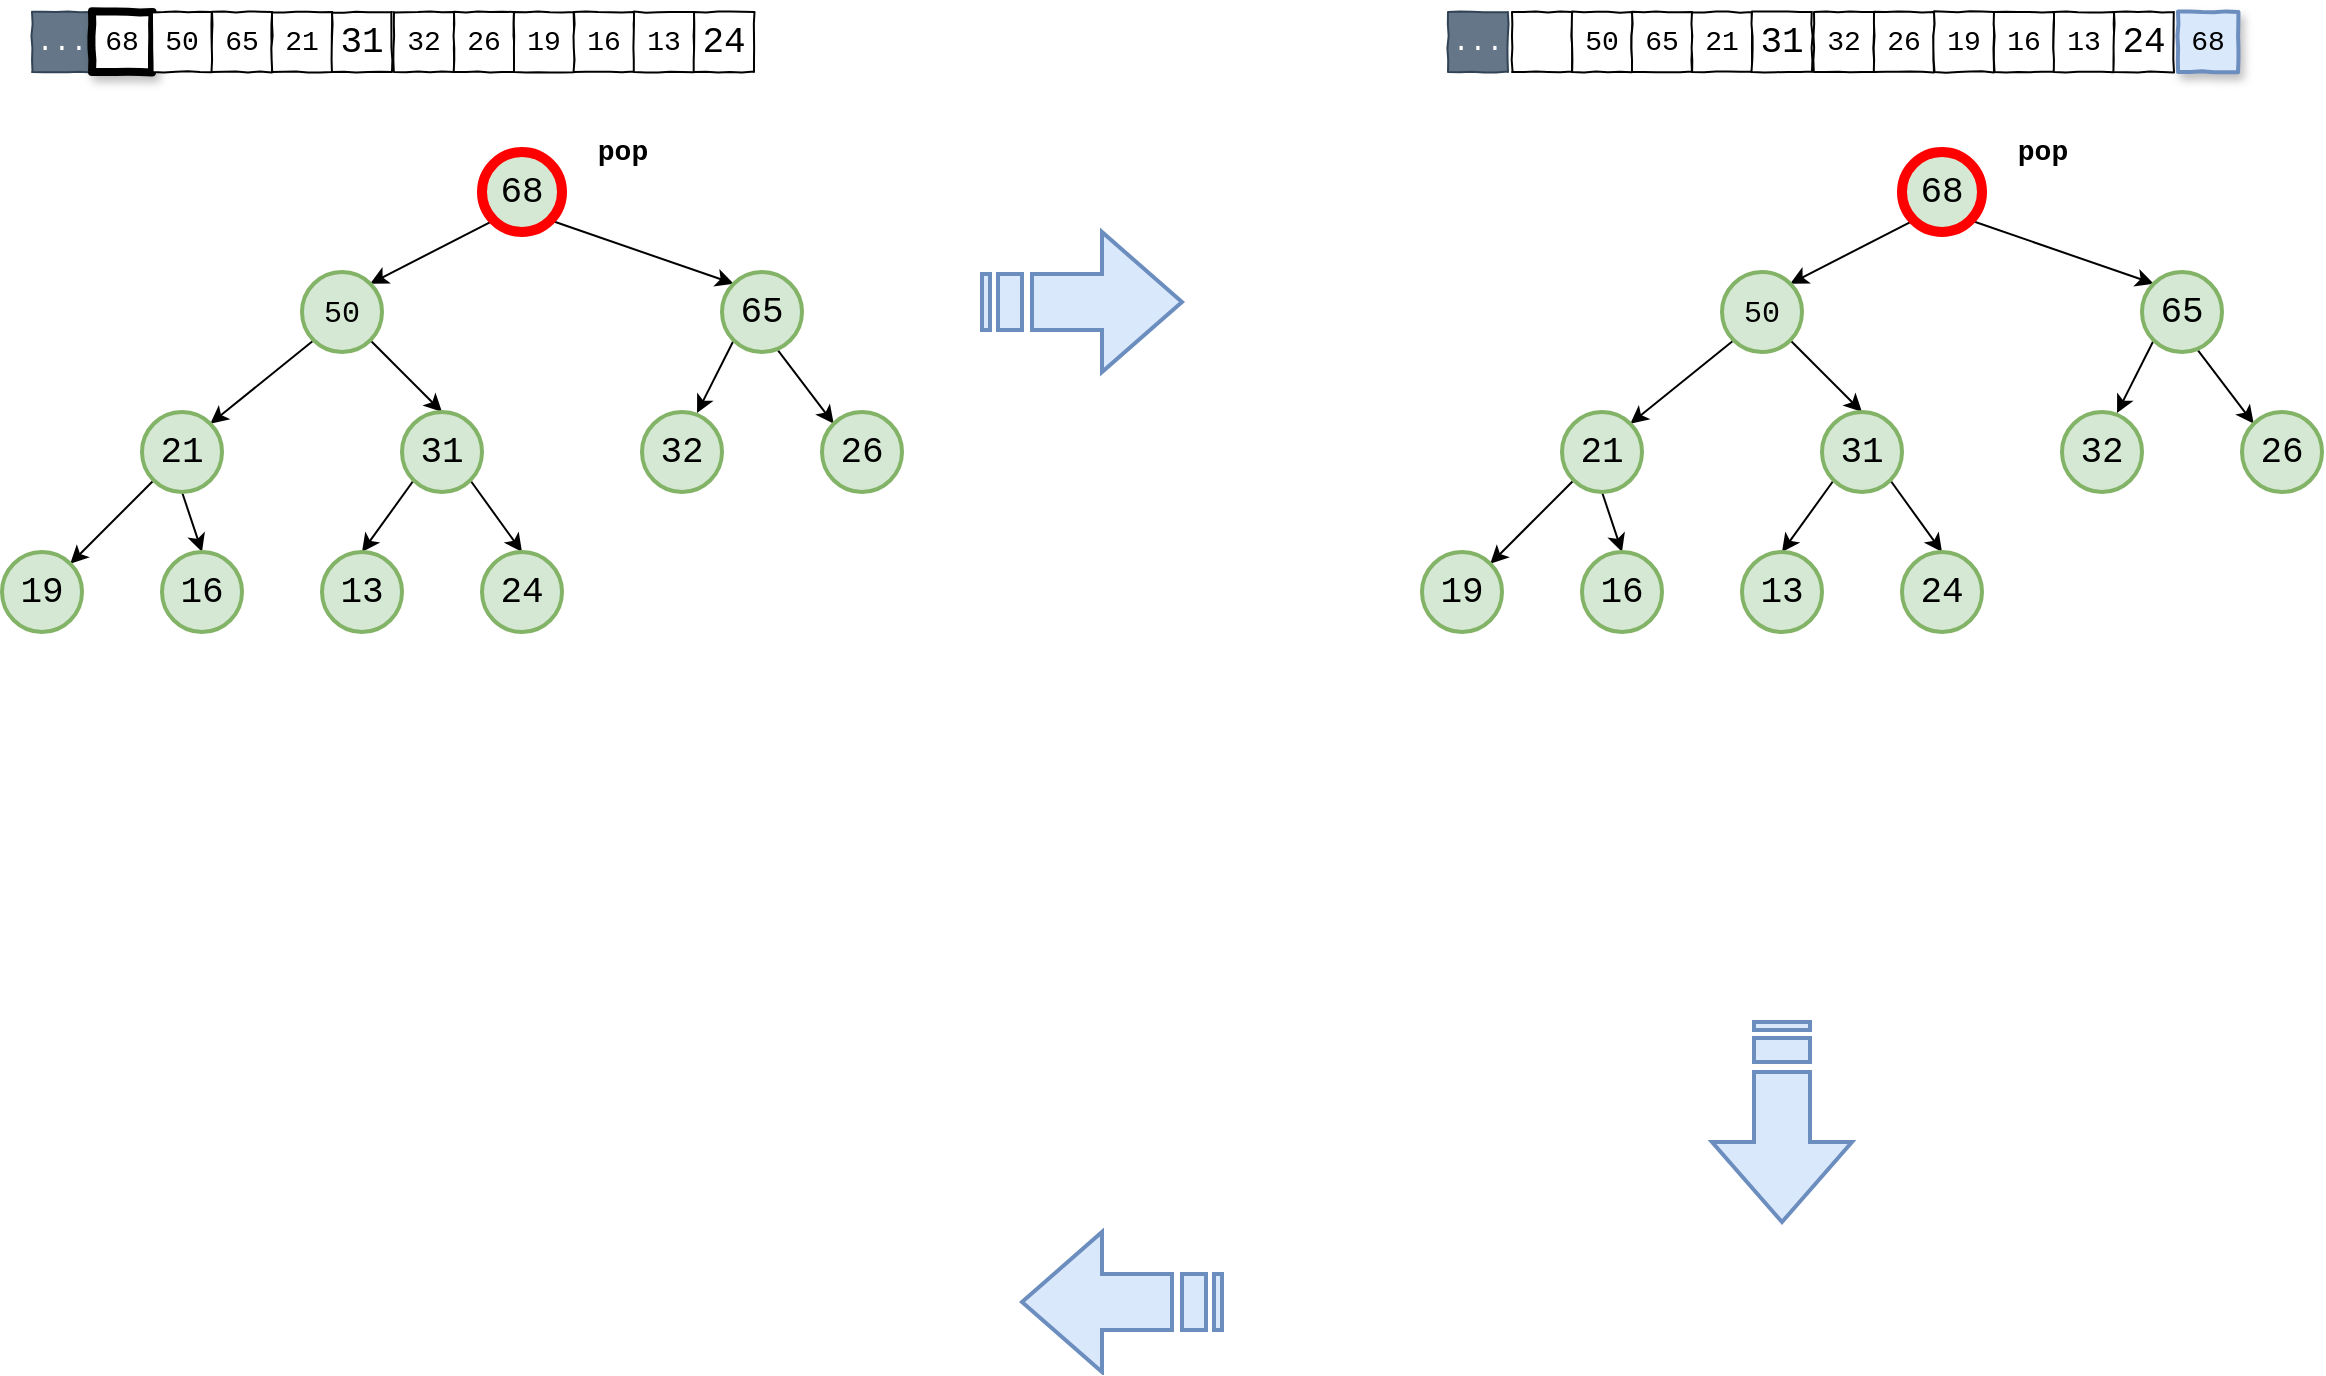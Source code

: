 <mxfile version="14.8.1" type="device"><diagram id="29K6t1o29U9dfSIRlV-H" name="第 1 页"><mxGraphModel dx="1052" dy="638" grid="1" gridSize="10" guides="1" tooltips="1" connect="1" arrows="1" fold="1" page="1" pageScale="1" pageWidth="827" pageHeight="1169" math="0" shadow="0"><root><mxCell id="0"/><mxCell id="1" parent="0"/><mxCell id="tdpKP4snzykJeawlHUXq-28" value="" style="html=1;shadow=0;dashed=0;align=center;verticalAlign=middle;shape=mxgraph.arrows2.stripedArrow;dy=0.6;dx=40;notch=25;fontSize=14;strokeWidth=2;fillColor=#dae8fc;strokeColor=#6c8ebf;" parent="1" vertex="1"><mxGeometry x="520" y="200" width="100" height="70" as="geometry"/></mxCell><mxCell id="tdpKP4snzykJeawlHUXq-156" value="" style="html=1;shadow=0;dashed=0;align=center;verticalAlign=middle;shape=mxgraph.arrows2.stripedArrow;dy=0.6;dx=40;notch=25;fontSize=14;strokeWidth=2;fillColor=#dae8fc;strokeColor=#6c8ebf;rotation=90;" parent="1" vertex="1"><mxGeometry x="870" y="610" width="100" height="70" as="geometry"/></mxCell><mxCell id="tdpKP4snzykJeawlHUXq-163" value="" style="html=1;shadow=0;dashed=0;align=center;verticalAlign=middle;shape=mxgraph.arrows2.stripedArrow;dy=0.6;dx=40;notch=25;fontSize=14;strokeWidth=2;fillColor=#dae8fc;strokeColor=#6c8ebf;direction=west;" parent="1" vertex="1"><mxGeometry x="540" y="700" width="100" height="70" as="geometry"/></mxCell><mxCell id="tdpKP4snzykJeawlHUXq-164" style="rounded=0;orthogonalLoop=1;jettySize=auto;html=1;exitX=0;exitY=1;exitDx=0;exitDy=0;entryX=1;entryY=0;entryDx=0;entryDy=0;fontFamily=Courier New;fontSize=18;fontColor=#000000;" parent="1" source="tdpKP4snzykJeawlHUXq-166" target="tdpKP4snzykJeawlHUXq-169" edge="1"><mxGeometry relative="1" as="geometry"/></mxCell><mxCell id="tdpKP4snzykJeawlHUXq-165" style="edgeStyle=none;rounded=0;orthogonalLoop=1;jettySize=auto;html=1;exitX=1;exitY=1;exitDx=0;exitDy=0;entryX=0;entryY=0;entryDx=0;entryDy=0;fontFamily=Courier New;fontSize=18;fontColor=#000000;" parent="1" source="tdpKP4snzykJeawlHUXq-166" target="tdpKP4snzykJeawlHUXq-172" edge="1"><mxGeometry relative="1" as="geometry"/></mxCell><mxCell id="tdpKP4snzykJeawlHUXq-166" value="68" style="ellipse;whiteSpace=wrap;html=1;aspect=fixed;comic=1;jiggle=2;fontFamily=Courier New;fontSize=18;fillColor=#d5e8d4;strokeWidth=5;strokeColor=#FF0000;" parent="1" vertex="1"><mxGeometry x="270" y="160" width="40" height="40" as="geometry"/></mxCell><mxCell id="tdpKP4snzykJeawlHUXq-167" style="edgeStyle=none;rounded=0;orthogonalLoop=1;jettySize=auto;html=1;exitX=0;exitY=1;exitDx=0;exitDy=0;entryX=1;entryY=0;entryDx=0;entryDy=0;fontFamily=Courier New;fontSize=18;fontColor=#000000;" parent="1" source="tdpKP4snzykJeawlHUXq-169" target="tdpKP4snzykJeawlHUXq-175" edge="1"><mxGeometry relative="1" as="geometry"/></mxCell><mxCell id="tdpKP4snzykJeawlHUXq-168" style="edgeStyle=none;rounded=0;orthogonalLoop=1;jettySize=auto;html=1;exitX=1;exitY=1;exitDx=0;exitDy=0;entryX=0.5;entryY=0;entryDx=0;entryDy=0;fontFamily=Courier New;fontSize=18;fontColor=#000000;" parent="1" source="tdpKP4snzykJeawlHUXq-169" target="tdpKP4snzykJeawlHUXq-178" edge="1"><mxGeometry relative="1" as="geometry"/></mxCell><mxCell id="tdpKP4snzykJeawlHUXq-169" value="&lt;font style=&quot;font-size: 15px&quot;&gt;50&lt;/font&gt;" style="ellipse;whiteSpace=wrap;html=1;aspect=fixed;comic=1;jiggle=2;fontFamily=Courier New;fontSize=18;fillColor=#d5e8d4;strokeColor=#82b366;strokeWidth=2;" parent="1" vertex="1"><mxGeometry x="180" y="220" width="40" height="40" as="geometry"/></mxCell><mxCell id="tdpKP4snzykJeawlHUXq-170" style="edgeStyle=none;rounded=0;orthogonalLoop=1;jettySize=auto;html=1;exitX=0;exitY=1;exitDx=0;exitDy=0;fontFamily=Courier New;fontSize=18;fontColor=#000000;entryX=0.688;entryY=0.013;entryDx=0;entryDy=0;entryPerimeter=0;" parent="1" source="tdpKP4snzykJeawlHUXq-172" target="tdpKP4snzykJeawlHUXq-179" edge="1"><mxGeometry relative="1" as="geometry"/></mxCell><mxCell id="tdpKP4snzykJeawlHUXq-171" style="edgeStyle=none;rounded=0;orthogonalLoop=1;jettySize=auto;html=1;exitX=0.688;exitY=0.963;exitDx=0;exitDy=0;entryX=0;entryY=0;entryDx=0;entryDy=0;fontFamily=Courier New;fontSize=18;fontColor=#000000;exitPerimeter=0;" parent="1" source="tdpKP4snzykJeawlHUXq-172" target="tdpKP4snzykJeawlHUXq-180" edge="1"><mxGeometry relative="1" as="geometry"/></mxCell><mxCell id="tdpKP4snzykJeawlHUXq-172" value="65" style="ellipse;whiteSpace=wrap;html=1;aspect=fixed;comic=1;jiggle=2;fontFamily=Courier New;fontSize=18;fillColor=#d5e8d4;strokeColor=#82b366;strokeWidth=2;" parent="1" vertex="1"><mxGeometry x="390" y="220" width="40" height="40" as="geometry"/></mxCell><mxCell id="tdpKP4snzykJeawlHUXq-173" style="edgeStyle=none;rounded=0;orthogonalLoop=1;jettySize=auto;html=1;exitX=0;exitY=1;exitDx=0;exitDy=0;entryX=1;entryY=0;entryDx=0;entryDy=0;fontFamily=Courier New;fontSize=18;fontColor=#000000;" parent="1" source="tdpKP4snzykJeawlHUXq-175" target="tdpKP4snzykJeawlHUXq-181" edge="1"><mxGeometry relative="1" as="geometry"/></mxCell><mxCell id="tdpKP4snzykJeawlHUXq-174" style="edgeStyle=none;rounded=0;orthogonalLoop=1;jettySize=auto;html=1;exitX=0.5;exitY=1;exitDx=0;exitDy=0;entryX=0.5;entryY=0;entryDx=0;entryDy=0;fontFamily=Courier New;fontSize=18;fontColor=#000000;" parent="1" source="tdpKP4snzykJeawlHUXq-175" target="tdpKP4snzykJeawlHUXq-182" edge="1"><mxGeometry relative="1" as="geometry"/></mxCell><mxCell id="tdpKP4snzykJeawlHUXq-175" value="21" style="ellipse;whiteSpace=wrap;html=1;aspect=fixed;comic=1;jiggle=2;fontFamily=Courier New;fontSize=18;fillColor=#d5e8d4;strokeColor=#82b366;strokeWidth=2;" parent="1" vertex="1"><mxGeometry x="100" y="290" width="40" height="40" as="geometry"/></mxCell><mxCell id="tdpKP4snzykJeawlHUXq-176" style="edgeStyle=none;rounded=0;orthogonalLoop=1;jettySize=auto;html=1;exitX=0;exitY=1;exitDx=0;exitDy=0;entryX=0.5;entryY=0;entryDx=0;entryDy=0;fontFamily=Courier New;fontSize=18;fontColor=#000000;" parent="1" source="tdpKP4snzykJeawlHUXq-178" target="tdpKP4snzykJeawlHUXq-183" edge="1"><mxGeometry relative="1" as="geometry"/></mxCell><mxCell id="tdpKP4snzykJeawlHUXq-177" style="rounded=0;orthogonalLoop=1;jettySize=auto;html=1;exitX=1;exitY=1;exitDx=0;exitDy=0;entryX=0.5;entryY=0;entryDx=0;entryDy=0;" parent="1" source="tdpKP4snzykJeawlHUXq-178" target="tdpKP4snzykJeawlHUXq-184" edge="1"><mxGeometry relative="1" as="geometry"/></mxCell><mxCell id="tdpKP4snzykJeawlHUXq-178" value="31" style="ellipse;whiteSpace=wrap;html=1;aspect=fixed;comic=1;jiggle=2;fontFamily=Courier New;fontSize=18;fillColor=#d5e8d4;strokeWidth=2;strokeColor=#82B366;" parent="1" vertex="1"><mxGeometry x="230" y="290" width="40" height="40" as="geometry"/></mxCell><mxCell id="tdpKP4snzykJeawlHUXq-179" value="32" style="ellipse;whiteSpace=wrap;html=1;aspect=fixed;comic=1;jiggle=2;fontFamily=Courier New;fontSize=18;fillColor=#d5e8d4;strokeColor=#82b366;strokeWidth=2;" parent="1" vertex="1"><mxGeometry x="350" y="290" width="40" height="40" as="geometry"/></mxCell><mxCell id="tdpKP4snzykJeawlHUXq-180" value="26" style="ellipse;whiteSpace=wrap;html=1;aspect=fixed;comic=1;jiggle=2;fontFamily=Courier New;fontSize=18;fillColor=#d5e8d4;strokeColor=#82b366;strokeWidth=2;" parent="1" vertex="1"><mxGeometry x="440" y="290" width="40" height="40" as="geometry"/></mxCell><mxCell id="tdpKP4snzykJeawlHUXq-181" value="19" style="ellipse;whiteSpace=wrap;html=1;aspect=fixed;comic=1;jiggle=2;fontFamily=Courier New;fontSize=18;fillColor=#d5e8d4;strokeColor=#82b366;strokeWidth=2;" parent="1" vertex="1"><mxGeometry x="30" y="360" width="40" height="40" as="geometry"/></mxCell><mxCell id="tdpKP4snzykJeawlHUXq-182" value="16" style="ellipse;whiteSpace=wrap;html=1;aspect=fixed;comic=1;jiggle=2;fontFamily=Courier New;fontSize=18;fillColor=#d5e8d4;strokeColor=#82b366;strokeWidth=2;" parent="1" vertex="1"><mxGeometry x="110" y="360" width="40" height="40" as="geometry"/></mxCell><mxCell id="tdpKP4snzykJeawlHUXq-183" value="13" style="ellipse;whiteSpace=wrap;html=1;aspect=fixed;comic=1;jiggle=2;fontFamily=Courier New;fontSize=18;fillColor=#d5e8d4;strokeColor=#82b366;strokeWidth=2;" parent="1" vertex="1"><mxGeometry x="190" y="360" width="40" height="40" as="geometry"/></mxCell><mxCell id="tdpKP4snzykJeawlHUXq-184" value="24" style="ellipse;whiteSpace=wrap;html=1;aspect=fixed;comic=1;jiggle=2;fontFamily=Courier New;fontSize=18;fillColor=#d5e8d4;strokeWidth=2;strokeColor=#82B366;" parent="1" vertex="1"><mxGeometry x="270" y="360" width="40" height="40" as="geometry"/></mxCell><mxCell id="tdpKP4snzykJeawlHUXq-185" value="..." style="rounded=0;whiteSpace=wrap;html=1;fillColor=#647687;strokeColor=#314354;fontColor=#ffffff;comic=1;jiggle=2;fontStyle=0;fontFamily=Courier New;fontSize=14;" parent="1" vertex="1"><mxGeometry x="45" y="90" width="30" height="30" as="geometry"/></mxCell><mxCell id="tdpKP4snzykJeawlHUXq-186" value="68" style="rounded=0;whiteSpace=wrap;html=1;comic=1;jiggle=2;fontStyle=0;fontFamily=Courier New;fontSize=14;strokeWidth=4;shadow=1;" parent="1" vertex="1"><mxGeometry x="75" y="90" width="30" height="30" as="geometry"/></mxCell><mxCell id="tdpKP4snzykJeawlHUXq-187" value="50" style="rounded=0;whiteSpace=wrap;html=1;comic=1;jiggle=2;fontStyle=0;fontFamily=Courier New;fontSize=14;strokeWidth=1;" parent="1" vertex="1"><mxGeometry x="105" y="90" width="30" height="30" as="geometry"/></mxCell><mxCell id="tdpKP4snzykJeawlHUXq-188" value="65" style="rounded=0;whiteSpace=wrap;html=1;comic=1;jiggle=2;fontStyle=0;fontFamily=Courier New;fontSize=14;" parent="1" vertex="1"><mxGeometry x="135" y="90" width="30" height="30" as="geometry"/></mxCell><mxCell id="tdpKP4snzykJeawlHUXq-189" value="21" style="rounded=0;whiteSpace=wrap;html=1;comic=1;jiggle=2;fontStyle=0;fontFamily=Courier New;fontSize=14;" parent="1" vertex="1"><mxGeometry x="165" y="90" width="30" height="30" as="geometry"/></mxCell><mxCell id="tdpKP4snzykJeawlHUXq-190" value="&lt;font style=&quot;font-size: 18px&quot;&gt;31&lt;/font&gt;" style="rounded=0;whiteSpace=wrap;html=1;comic=1;jiggle=2;fontStyle=0;fontFamily=Courier New;fontSize=14;strokeWidth=1;shadow=0;" parent="1" vertex="1"><mxGeometry x="195" y="90" width="30" height="30" as="geometry"/></mxCell><mxCell id="tdpKP4snzykJeawlHUXq-191" value="32" style="rounded=0;whiteSpace=wrap;html=1;comic=1;jiggle=2;fontStyle=0;fontFamily=Courier New;fontSize=14;" parent="1" vertex="1"><mxGeometry x="226" y="90" width="30" height="30" as="geometry"/></mxCell><mxCell id="tdpKP4snzykJeawlHUXq-192" value="26" style="rounded=0;whiteSpace=wrap;html=1;comic=1;jiggle=2;fontStyle=0;fontFamily=Courier New;fontSize=14;" parent="1" vertex="1"><mxGeometry x="256" y="90" width="30" height="30" as="geometry"/></mxCell><mxCell id="tdpKP4snzykJeawlHUXq-193" value="19" style="rounded=0;whiteSpace=wrap;html=1;comic=1;jiggle=2;fontStyle=0;fontFamily=Courier New;fontSize=14;" parent="1" vertex="1"><mxGeometry x="286" y="90" width="30" height="30" as="geometry"/></mxCell><mxCell id="tdpKP4snzykJeawlHUXq-194" value="16" style="rounded=0;whiteSpace=wrap;html=1;comic=1;jiggle=2;fontStyle=0;fontFamily=Courier New;fontSize=14;" parent="1" vertex="1"><mxGeometry x="316" y="90" width="30" height="30" as="geometry"/></mxCell><mxCell id="tdpKP4snzykJeawlHUXq-195" value="13" style="rounded=0;whiteSpace=wrap;html=1;comic=1;jiggle=2;fontStyle=0;fontFamily=Courier New;fontSize=14;" parent="1" vertex="1"><mxGeometry x="346" y="90" width="30" height="30" as="geometry"/></mxCell><mxCell id="tdpKP4snzykJeawlHUXq-196" value="&lt;font style=&quot;font-size: 18px&quot;&gt;24&lt;/font&gt;" style="rounded=0;whiteSpace=wrap;html=1;comic=1;jiggle=2;fontStyle=0;fontFamily=Courier New;fontSize=14;strokeWidth=1;" parent="1" vertex="1"><mxGeometry x="376" y="90" width="30" height="30" as="geometry"/></mxCell><mxCell id="zJwQ030tZpk8K6X3vQUJ-1" value="&lt;b&gt;&lt;font face=&quot;Courier New&quot; style=&quot;font-size: 14px&quot;&gt;pop&lt;/font&gt;&lt;/b&gt;" style="text;html=1;align=center;verticalAlign=middle;resizable=0;points=[];autosize=1;strokeColor=none;" vertex="1" parent="1"><mxGeometry x="320" y="150" width="40" height="20" as="geometry"/></mxCell><mxCell id="zJwQ030tZpk8K6X3vQUJ-2" style="rounded=0;orthogonalLoop=1;jettySize=auto;html=1;exitX=0;exitY=1;exitDx=0;exitDy=0;entryX=1;entryY=0;entryDx=0;entryDy=0;fontFamily=Courier New;fontSize=18;fontColor=#000000;" edge="1" parent="1" source="zJwQ030tZpk8K6X3vQUJ-4" target="zJwQ030tZpk8K6X3vQUJ-7"><mxGeometry relative="1" as="geometry"/></mxCell><mxCell id="zJwQ030tZpk8K6X3vQUJ-3" style="edgeStyle=none;rounded=0;orthogonalLoop=1;jettySize=auto;html=1;exitX=1;exitY=1;exitDx=0;exitDy=0;entryX=0;entryY=0;entryDx=0;entryDy=0;fontFamily=Courier New;fontSize=18;fontColor=#000000;" edge="1" parent="1" source="zJwQ030tZpk8K6X3vQUJ-4" target="zJwQ030tZpk8K6X3vQUJ-10"><mxGeometry relative="1" as="geometry"/></mxCell><mxCell id="zJwQ030tZpk8K6X3vQUJ-4" value="68" style="ellipse;whiteSpace=wrap;html=1;aspect=fixed;comic=1;jiggle=2;fontFamily=Courier New;fontSize=18;fillColor=#d5e8d4;strokeWidth=5;strokeColor=#FF0000;" vertex="1" parent="1"><mxGeometry x="980" y="160" width="40" height="40" as="geometry"/></mxCell><mxCell id="zJwQ030tZpk8K6X3vQUJ-5" style="edgeStyle=none;rounded=0;orthogonalLoop=1;jettySize=auto;html=1;exitX=0;exitY=1;exitDx=0;exitDy=0;entryX=1;entryY=0;entryDx=0;entryDy=0;fontFamily=Courier New;fontSize=18;fontColor=#000000;" edge="1" parent="1" source="zJwQ030tZpk8K6X3vQUJ-7" target="zJwQ030tZpk8K6X3vQUJ-13"><mxGeometry relative="1" as="geometry"/></mxCell><mxCell id="zJwQ030tZpk8K6X3vQUJ-6" style="edgeStyle=none;rounded=0;orthogonalLoop=1;jettySize=auto;html=1;exitX=1;exitY=1;exitDx=0;exitDy=0;entryX=0.5;entryY=0;entryDx=0;entryDy=0;fontFamily=Courier New;fontSize=18;fontColor=#000000;" edge="1" parent="1" source="zJwQ030tZpk8K6X3vQUJ-7" target="zJwQ030tZpk8K6X3vQUJ-16"><mxGeometry relative="1" as="geometry"/></mxCell><mxCell id="zJwQ030tZpk8K6X3vQUJ-7" value="&lt;font style=&quot;font-size: 15px&quot;&gt;50&lt;/font&gt;" style="ellipse;whiteSpace=wrap;html=1;aspect=fixed;comic=1;jiggle=2;fontFamily=Courier New;fontSize=18;fillColor=#d5e8d4;strokeColor=#82b366;strokeWidth=2;" vertex="1" parent="1"><mxGeometry x="890" y="220" width="40" height="40" as="geometry"/></mxCell><mxCell id="zJwQ030tZpk8K6X3vQUJ-8" style="edgeStyle=none;rounded=0;orthogonalLoop=1;jettySize=auto;html=1;exitX=0;exitY=1;exitDx=0;exitDy=0;fontFamily=Courier New;fontSize=18;fontColor=#000000;entryX=0.688;entryY=0.013;entryDx=0;entryDy=0;entryPerimeter=0;" edge="1" parent="1" source="zJwQ030tZpk8K6X3vQUJ-10" target="zJwQ030tZpk8K6X3vQUJ-17"><mxGeometry relative="1" as="geometry"/></mxCell><mxCell id="zJwQ030tZpk8K6X3vQUJ-9" style="edgeStyle=none;rounded=0;orthogonalLoop=1;jettySize=auto;html=1;exitX=0.688;exitY=0.963;exitDx=0;exitDy=0;entryX=0;entryY=0;entryDx=0;entryDy=0;fontFamily=Courier New;fontSize=18;fontColor=#000000;exitPerimeter=0;" edge="1" parent="1" source="zJwQ030tZpk8K6X3vQUJ-10" target="zJwQ030tZpk8K6X3vQUJ-18"><mxGeometry relative="1" as="geometry"/></mxCell><mxCell id="zJwQ030tZpk8K6X3vQUJ-10" value="65" style="ellipse;whiteSpace=wrap;html=1;aspect=fixed;comic=1;jiggle=2;fontFamily=Courier New;fontSize=18;fillColor=#d5e8d4;strokeColor=#82b366;strokeWidth=2;" vertex="1" parent="1"><mxGeometry x="1100" y="220" width="40" height="40" as="geometry"/></mxCell><mxCell id="zJwQ030tZpk8K6X3vQUJ-11" style="edgeStyle=none;rounded=0;orthogonalLoop=1;jettySize=auto;html=1;exitX=0;exitY=1;exitDx=0;exitDy=0;entryX=1;entryY=0;entryDx=0;entryDy=0;fontFamily=Courier New;fontSize=18;fontColor=#000000;" edge="1" parent="1" source="zJwQ030tZpk8K6X3vQUJ-13" target="zJwQ030tZpk8K6X3vQUJ-19"><mxGeometry relative="1" as="geometry"/></mxCell><mxCell id="zJwQ030tZpk8K6X3vQUJ-12" style="edgeStyle=none;rounded=0;orthogonalLoop=1;jettySize=auto;html=1;exitX=0.5;exitY=1;exitDx=0;exitDy=0;entryX=0.5;entryY=0;entryDx=0;entryDy=0;fontFamily=Courier New;fontSize=18;fontColor=#000000;" edge="1" parent="1" source="zJwQ030tZpk8K6X3vQUJ-13" target="zJwQ030tZpk8K6X3vQUJ-20"><mxGeometry relative="1" as="geometry"/></mxCell><mxCell id="zJwQ030tZpk8K6X3vQUJ-13" value="21" style="ellipse;whiteSpace=wrap;html=1;aspect=fixed;comic=1;jiggle=2;fontFamily=Courier New;fontSize=18;fillColor=#d5e8d4;strokeColor=#82b366;strokeWidth=2;" vertex="1" parent="1"><mxGeometry x="810" y="290" width="40" height="40" as="geometry"/></mxCell><mxCell id="zJwQ030tZpk8K6X3vQUJ-14" style="edgeStyle=none;rounded=0;orthogonalLoop=1;jettySize=auto;html=1;exitX=0;exitY=1;exitDx=0;exitDy=0;entryX=0.5;entryY=0;entryDx=0;entryDy=0;fontFamily=Courier New;fontSize=18;fontColor=#000000;" edge="1" parent="1" source="zJwQ030tZpk8K6X3vQUJ-16" target="zJwQ030tZpk8K6X3vQUJ-21"><mxGeometry relative="1" as="geometry"/></mxCell><mxCell id="zJwQ030tZpk8K6X3vQUJ-15" style="rounded=0;orthogonalLoop=1;jettySize=auto;html=1;exitX=1;exitY=1;exitDx=0;exitDy=0;entryX=0.5;entryY=0;entryDx=0;entryDy=0;" edge="1" parent="1" source="zJwQ030tZpk8K6X3vQUJ-16" target="zJwQ030tZpk8K6X3vQUJ-22"><mxGeometry relative="1" as="geometry"/></mxCell><mxCell id="zJwQ030tZpk8K6X3vQUJ-16" value="31" style="ellipse;whiteSpace=wrap;html=1;aspect=fixed;comic=1;jiggle=2;fontFamily=Courier New;fontSize=18;fillColor=#d5e8d4;strokeWidth=2;strokeColor=#82B366;" vertex="1" parent="1"><mxGeometry x="940" y="290" width="40" height="40" as="geometry"/></mxCell><mxCell id="zJwQ030tZpk8K6X3vQUJ-17" value="32" style="ellipse;whiteSpace=wrap;html=1;aspect=fixed;comic=1;jiggle=2;fontFamily=Courier New;fontSize=18;fillColor=#d5e8d4;strokeColor=#82b366;strokeWidth=2;" vertex="1" parent="1"><mxGeometry x="1060" y="290" width="40" height="40" as="geometry"/></mxCell><mxCell id="zJwQ030tZpk8K6X3vQUJ-18" value="26" style="ellipse;whiteSpace=wrap;html=1;aspect=fixed;comic=1;jiggle=2;fontFamily=Courier New;fontSize=18;fillColor=#d5e8d4;strokeColor=#82b366;strokeWidth=2;" vertex="1" parent="1"><mxGeometry x="1150" y="290" width="40" height="40" as="geometry"/></mxCell><mxCell id="zJwQ030tZpk8K6X3vQUJ-19" value="19" style="ellipse;whiteSpace=wrap;html=1;aspect=fixed;comic=1;jiggle=2;fontFamily=Courier New;fontSize=18;fillColor=#d5e8d4;strokeColor=#82b366;strokeWidth=2;" vertex="1" parent="1"><mxGeometry x="740" y="360" width="40" height="40" as="geometry"/></mxCell><mxCell id="zJwQ030tZpk8K6X3vQUJ-20" value="16" style="ellipse;whiteSpace=wrap;html=1;aspect=fixed;comic=1;jiggle=2;fontFamily=Courier New;fontSize=18;fillColor=#d5e8d4;strokeColor=#82b366;strokeWidth=2;" vertex="1" parent="1"><mxGeometry x="820" y="360" width="40" height="40" as="geometry"/></mxCell><mxCell id="zJwQ030tZpk8K6X3vQUJ-21" value="13" style="ellipse;whiteSpace=wrap;html=1;aspect=fixed;comic=1;jiggle=2;fontFamily=Courier New;fontSize=18;fillColor=#d5e8d4;strokeColor=#82b366;strokeWidth=2;" vertex="1" parent="1"><mxGeometry x="900" y="360" width="40" height="40" as="geometry"/></mxCell><mxCell id="zJwQ030tZpk8K6X3vQUJ-22" value="24" style="ellipse;whiteSpace=wrap;html=1;aspect=fixed;comic=1;jiggle=2;fontFamily=Courier New;fontSize=18;fillColor=#d5e8d4;strokeWidth=2;strokeColor=#82B366;" vertex="1" parent="1"><mxGeometry x="980" y="360" width="40" height="40" as="geometry"/></mxCell><mxCell id="zJwQ030tZpk8K6X3vQUJ-23" value="..." style="rounded=0;whiteSpace=wrap;html=1;fillColor=#647687;strokeColor=#314354;fontColor=#ffffff;comic=1;jiggle=2;fontStyle=0;fontFamily=Courier New;fontSize=14;" vertex="1" parent="1"><mxGeometry x="753" y="90" width="30" height="30" as="geometry"/></mxCell><mxCell id="zJwQ030tZpk8K6X3vQUJ-24" value="" style="rounded=0;whiteSpace=wrap;html=1;comic=1;jiggle=2;fontStyle=0;fontFamily=Courier New;fontSize=14;strokeWidth=1;shadow=0;" vertex="1" parent="1"><mxGeometry x="785" y="90" width="30" height="30" as="geometry"/></mxCell><mxCell id="zJwQ030tZpk8K6X3vQUJ-25" value="50" style="rounded=0;whiteSpace=wrap;html=1;comic=1;jiggle=2;fontStyle=0;fontFamily=Courier New;fontSize=14;strokeWidth=1;" vertex="1" parent="1"><mxGeometry x="815" y="90" width="30" height="30" as="geometry"/></mxCell><mxCell id="zJwQ030tZpk8K6X3vQUJ-26" value="65" style="rounded=0;whiteSpace=wrap;html=1;comic=1;jiggle=2;fontStyle=0;fontFamily=Courier New;fontSize=14;" vertex="1" parent="1"><mxGeometry x="845" y="90" width="30" height="30" as="geometry"/></mxCell><mxCell id="zJwQ030tZpk8K6X3vQUJ-27" value="21" style="rounded=0;whiteSpace=wrap;html=1;comic=1;jiggle=2;fontStyle=0;fontFamily=Courier New;fontSize=14;" vertex="1" parent="1"><mxGeometry x="875" y="90" width="30" height="30" as="geometry"/></mxCell><mxCell id="zJwQ030tZpk8K6X3vQUJ-28" value="&lt;font style=&quot;font-size: 18px&quot;&gt;31&lt;/font&gt;" style="rounded=0;whiteSpace=wrap;html=1;comic=1;jiggle=2;fontStyle=0;fontFamily=Courier New;fontSize=14;strokeWidth=1;shadow=0;" vertex="1" parent="1"><mxGeometry x="905" y="90" width="30" height="30" as="geometry"/></mxCell><mxCell id="zJwQ030tZpk8K6X3vQUJ-29" value="32" style="rounded=0;whiteSpace=wrap;html=1;comic=1;jiggle=2;fontStyle=0;fontFamily=Courier New;fontSize=14;" vertex="1" parent="1"><mxGeometry x="936" y="90" width="30" height="30" as="geometry"/></mxCell><mxCell id="zJwQ030tZpk8K6X3vQUJ-30" value="26" style="rounded=0;whiteSpace=wrap;html=1;comic=1;jiggle=2;fontStyle=0;fontFamily=Courier New;fontSize=14;" vertex="1" parent="1"><mxGeometry x="966" y="90" width="30" height="30" as="geometry"/></mxCell><mxCell id="zJwQ030tZpk8K6X3vQUJ-31" value="19" style="rounded=0;whiteSpace=wrap;html=1;comic=1;jiggle=2;fontStyle=0;fontFamily=Courier New;fontSize=14;" vertex="1" parent="1"><mxGeometry x="996" y="90" width="30" height="30" as="geometry"/></mxCell><mxCell id="zJwQ030tZpk8K6X3vQUJ-32" value="16" style="rounded=0;whiteSpace=wrap;html=1;comic=1;jiggle=2;fontStyle=0;fontFamily=Courier New;fontSize=14;" vertex="1" parent="1"><mxGeometry x="1026" y="90" width="30" height="30" as="geometry"/></mxCell><mxCell id="zJwQ030tZpk8K6X3vQUJ-33" value="13" style="rounded=0;whiteSpace=wrap;html=1;comic=1;jiggle=2;fontStyle=0;fontFamily=Courier New;fontSize=14;" vertex="1" parent="1"><mxGeometry x="1056" y="90" width="30" height="30" as="geometry"/></mxCell><mxCell id="zJwQ030tZpk8K6X3vQUJ-34" value="&lt;font style=&quot;font-size: 18px&quot;&gt;24&lt;/font&gt;" style="rounded=0;whiteSpace=wrap;html=1;comic=1;jiggle=2;fontStyle=0;fontFamily=Courier New;fontSize=14;strokeWidth=1;" vertex="1" parent="1"><mxGeometry x="1086" y="90" width="30" height="30" as="geometry"/></mxCell><mxCell id="zJwQ030tZpk8K6X3vQUJ-35" value="&lt;b&gt;&lt;font face=&quot;Courier New&quot; style=&quot;font-size: 14px&quot;&gt;pop&lt;/font&gt;&lt;/b&gt;" style="text;html=1;align=center;verticalAlign=middle;resizable=0;points=[];autosize=1;strokeColor=none;" vertex="1" parent="1"><mxGeometry x="1030" y="150" width="40" height="20" as="geometry"/></mxCell><mxCell id="zJwQ030tZpk8K6X3vQUJ-36" value="68" style="rounded=0;whiteSpace=wrap;html=1;comic=1;jiggle=2;fontStyle=0;fontFamily=Courier New;fontSize=14;strokeWidth=2;shadow=1;fillColor=#dae8fc;strokeColor=#6c8ebf;" vertex="1" parent="1"><mxGeometry x="1118" y="90" width="30" height="30" as="geometry"/></mxCell></root></mxGraphModel></diagram></mxfile>